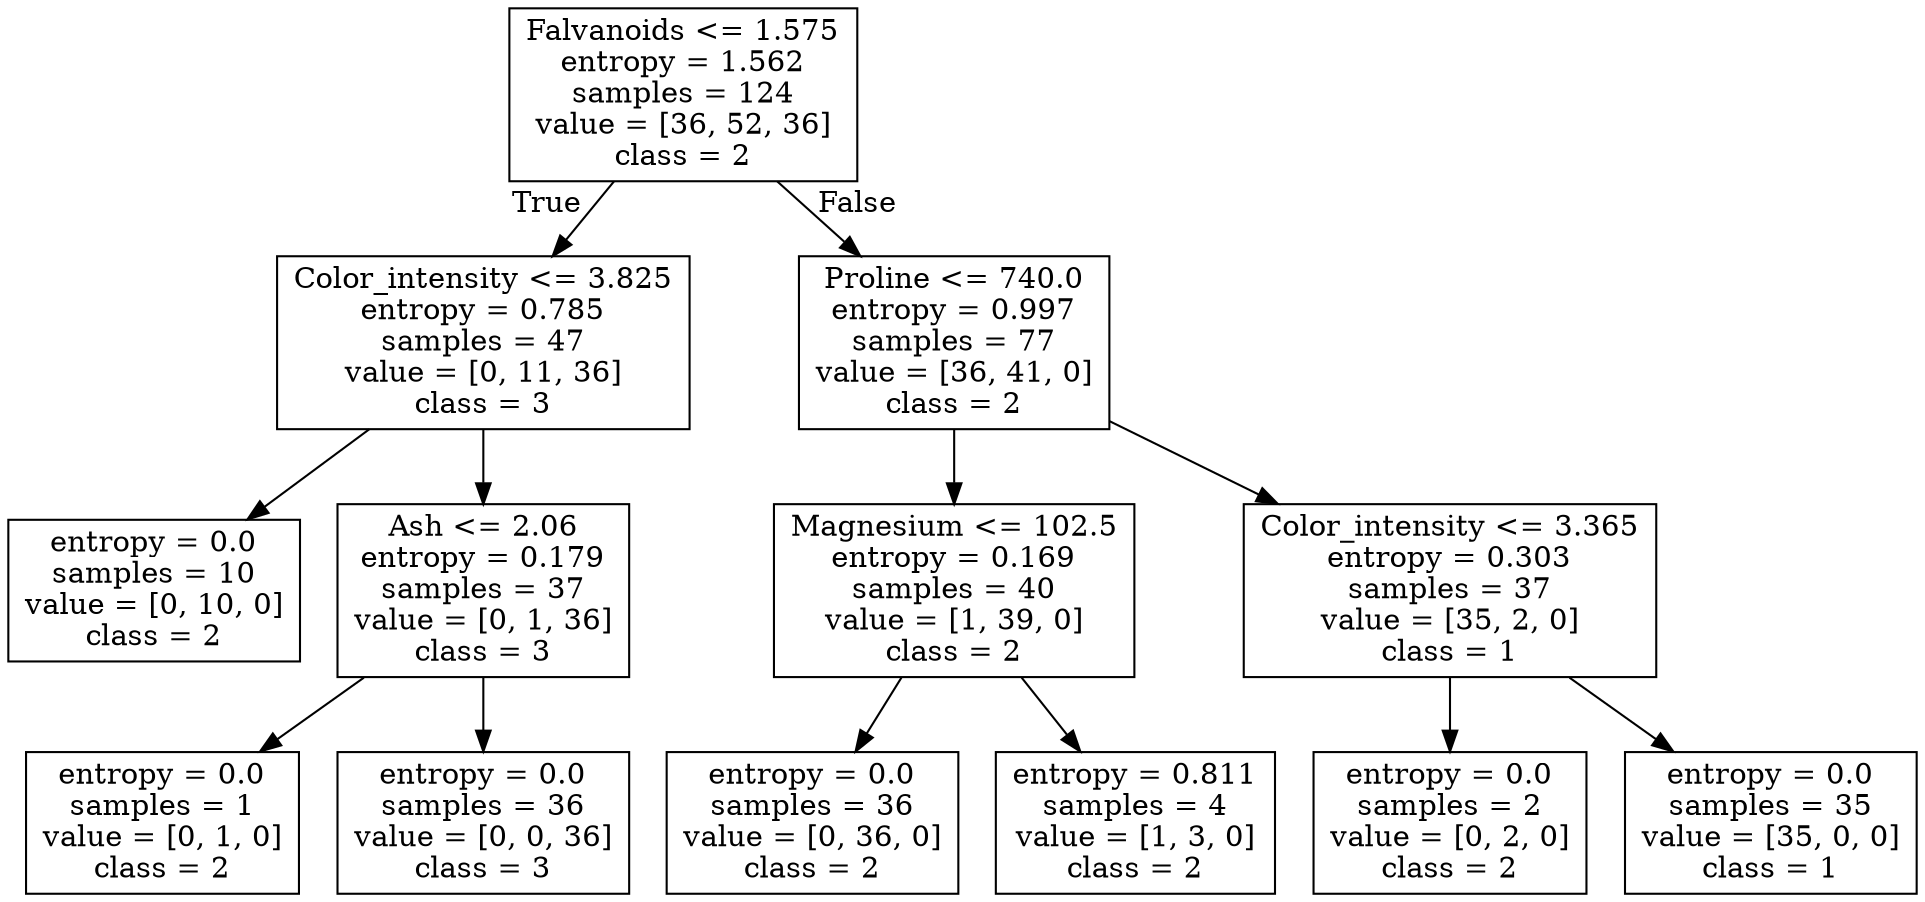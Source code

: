 digraph Tree {
node [shape=box] ;
0 [label="Falvanoids <= 1.575\nentropy = 1.562\nsamples = 124\nvalue = [36, 52, 36]\nclass = 2"] ;
1 [label="Color_intensity <= 3.825\nentropy = 0.785\nsamples = 47\nvalue = [0, 11, 36]\nclass = 3"] ;
0 -> 1 [labeldistance=2.5, labelangle=45, headlabel="True"] ;
2 [label="entropy = 0.0\nsamples = 10\nvalue = [0, 10, 0]\nclass = 2"] ;
1 -> 2 ;
3 [label="Ash <= 2.06\nentropy = 0.179\nsamples = 37\nvalue = [0, 1, 36]\nclass = 3"] ;
1 -> 3 ;
4 [label="entropy = 0.0\nsamples = 1\nvalue = [0, 1, 0]\nclass = 2"] ;
3 -> 4 ;
5 [label="entropy = 0.0\nsamples = 36\nvalue = [0, 0, 36]\nclass = 3"] ;
3 -> 5 ;
6 [label="Proline <= 740.0\nentropy = 0.997\nsamples = 77\nvalue = [36, 41, 0]\nclass = 2"] ;
0 -> 6 [labeldistance=2.5, labelangle=-45, headlabel="False"] ;
7 [label="Magnesium <= 102.5\nentropy = 0.169\nsamples = 40\nvalue = [1, 39, 0]\nclass = 2"] ;
6 -> 7 ;
8 [label="entropy = 0.0\nsamples = 36\nvalue = [0, 36, 0]\nclass = 2"] ;
7 -> 8 ;
9 [label="entropy = 0.811\nsamples = 4\nvalue = [1, 3, 0]\nclass = 2"] ;
7 -> 9 ;
10 [label="Color_intensity <= 3.365\nentropy = 0.303\nsamples = 37\nvalue = [35, 2, 0]\nclass = 1"] ;
6 -> 10 ;
11 [label="entropy = 0.0\nsamples = 2\nvalue = [0, 2, 0]\nclass = 2"] ;
10 -> 11 ;
12 [label="entropy = 0.0\nsamples = 35\nvalue = [35, 0, 0]\nclass = 1"] ;
10 -> 12 ;
}